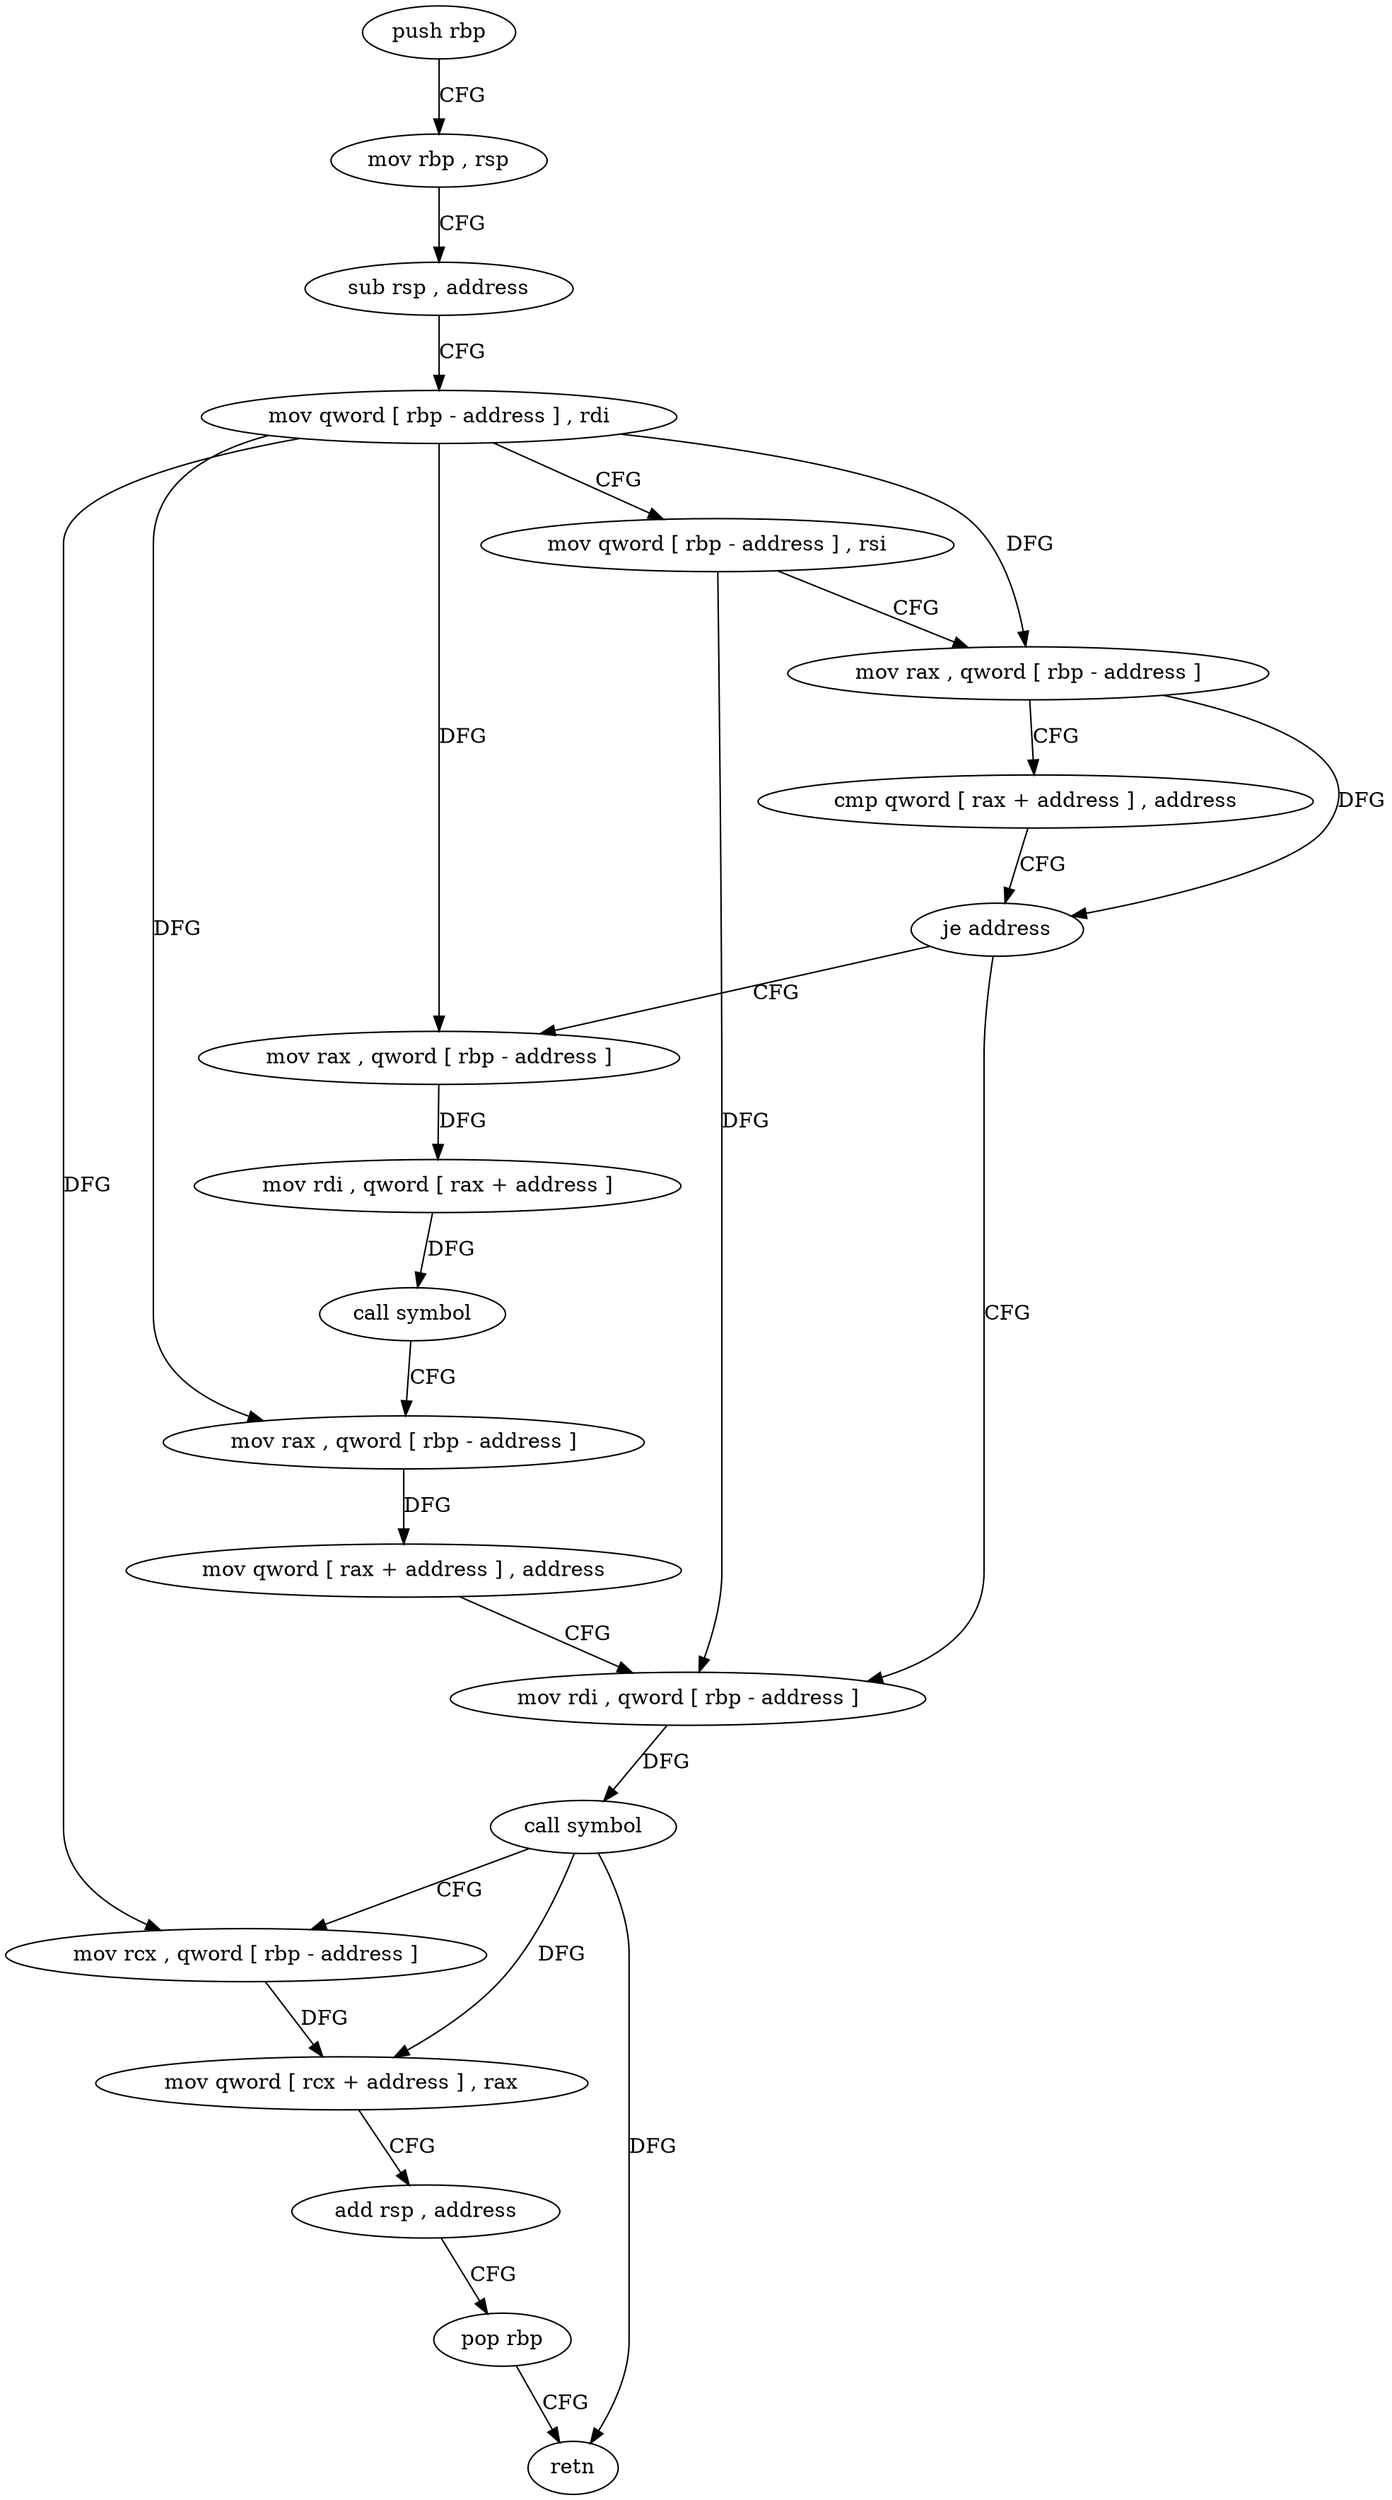 digraph "func" {
"88288" [label = "push rbp" ]
"88289" [label = "mov rbp , rsp" ]
"88292" [label = "sub rsp , address" ]
"88296" [label = "mov qword [ rbp - address ] , rdi" ]
"88300" [label = "mov qword [ rbp - address ] , rsi" ]
"88304" [label = "mov rax , qword [ rbp - address ]" ]
"88308" [label = "cmp qword [ rax + address ] , address" ]
"88313" [label = "je address" ]
"88344" [label = "mov rdi , qword [ rbp - address ]" ]
"88319" [label = "mov rax , qword [ rbp - address ]" ]
"88348" [label = "call symbol" ]
"88353" [label = "mov rcx , qword [ rbp - address ]" ]
"88357" [label = "mov qword [ rcx + address ] , rax" ]
"88361" [label = "add rsp , address" ]
"88365" [label = "pop rbp" ]
"88366" [label = "retn" ]
"88323" [label = "mov rdi , qword [ rax + address ]" ]
"88327" [label = "call symbol" ]
"88332" [label = "mov rax , qword [ rbp - address ]" ]
"88336" [label = "mov qword [ rax + address ] , address" ]
"88288" -> "88289" [ label = "CFG" ]
"88289" -> "88292" [ label = "CFG" ]
"88292" -> "88296" [ label = "CFG" ]
"88296" -> "88300" [ label = "CFG" ]
"88296" -> "88304" [ label = "DFG" ]
"88296" -> "88353" [ label = "DFG" ]
"88296" -> "88319" [ label = "DFG" ]
"88296" -> "88332" [ label = "DFG" ]
"88300" -> "88304" [ label = "CFG" ]
"88300" -> "88344" [ label = "DFG" ]
"88304" -> "88308" [ label = "CFG" ]
"88304" -> "88313" [ label = "DFG" ]
"88308" -> "88313" [ label = "CFG" ]
"88313" -> "88344" [ label = "CFG" ]
"88313" -> "88319" [ label = "CFG" ]
"88344" -> "88348" [ label = "DFG" ]
"88319" -> "88323" [ label = "DFG" ]
"88348" -> "88353" [ label = "CFG" ]
"88348" -> "88357" [ label = "DFG" ]
"88348" -> "88366" [ label = "DFG" ]
"88353" -> "88357" [ label = "DFG" ]
"88357" -> "88361" [ label = "CFG" ]
"88361" -> "88365" [ label = "CFG" ]
"88365" -> "88366" [ label = "CFG" ]
"88323" -> "88327" [ label = "DFG" ]
"88327" -> "88332" [ label = "CFG" ]
"88332" -> "88336" [ label = "DFG" ]
"88336" -> "88344" [ label = "CFG" ]
}
